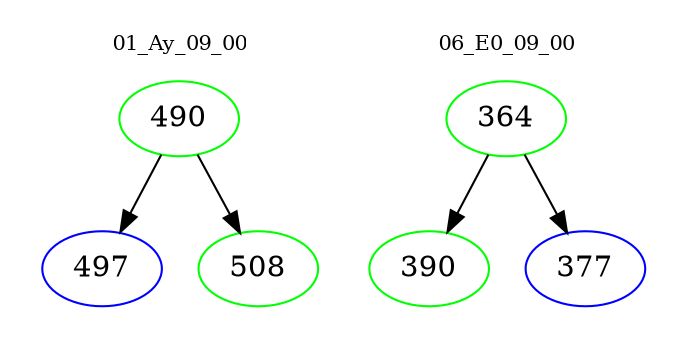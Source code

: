 digraph{
subgraph cluster_0 {
color = white
label = "01_Ay_09_00";
fontsize=10;
T0_490 [label="490", color="green"]
T0_490 -> T0_497 [color="black"]
T0_497 [label="497", color="blue"]
T0_490 -> T0_508 [color="black"]
T0_508 [label="508", color="green"]
}
subgraph cluster_1 {
color = white
label = "06_E0_09_00";
fontsize=10;
T1_364 [label="364", color="green"]
T1_364 -> T1_390 [color="black"]
T1_390 [label="390", color="green"]
T1_364 -> T1_377 [color="black"]
T1_377 [label="377", color="blue"]
}
}
